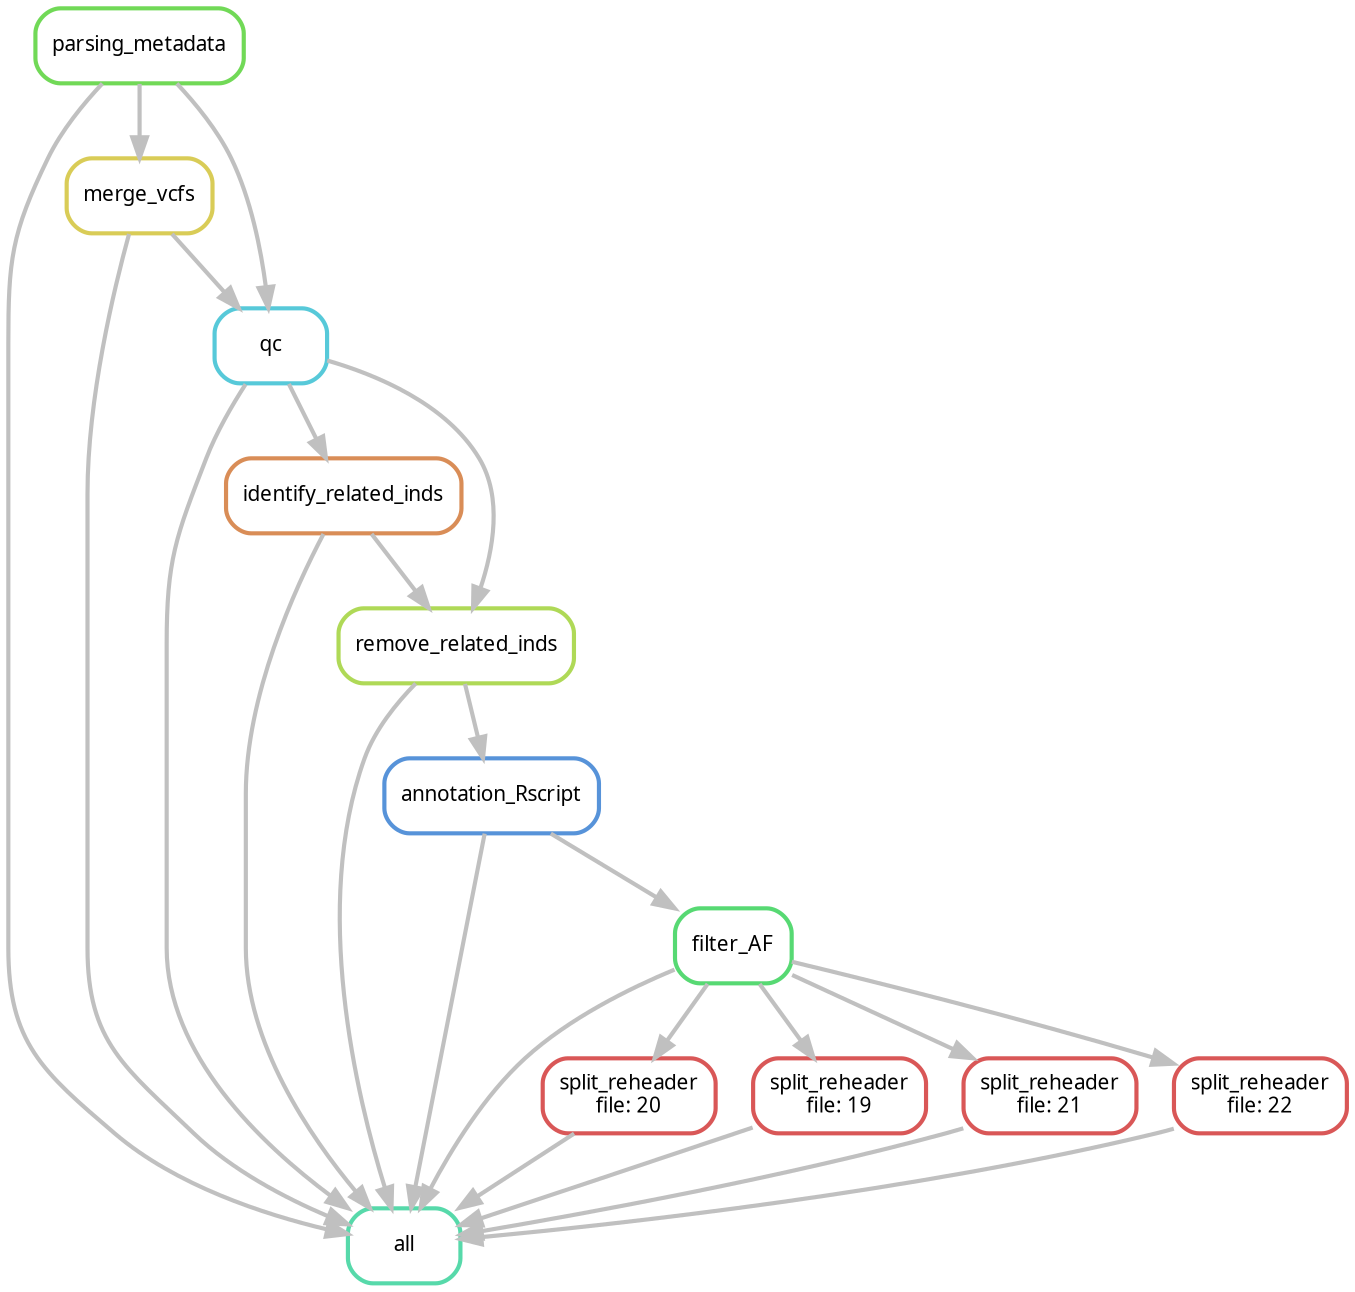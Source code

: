 digraph snakemake_dag {
    graph[bgcolor=white, margin=0];
    node[shape=box, style=rounded, fontname=sans,                 fontsize=10, penwidth=2];
    edge[penwidth=2, color=grey];
	0[label = "all", color = "0.44 0.6 0.85", style="rounded"];
	1[label = "parsing_metadata", color = "0.30 0.6 0.85", style="rounded"];
	2[label = "merge_vcfs", color = "0.15 0.6 0.85", style="rounded"];
	3[label = "qc", color = "0.52 0.6 0.85", style="rounded"];
	4[label = "identify_related_inds", color = "0.07 0.6 0.85", style="rounded"];
	5[label = "remove_related_inds", color = "0.22 0.6 0.85", style="rounded"];
	6[label = "annotation_Rscript", color = "0.59 0.6 0.85", style="rounded"];
	7[label = "filter_AF", color = "0.37 0.6 0.85", style="rounded"];
	8[label = "split_reheader\nfile: 20", color = "0.00 0.6 0.85", style="rounded"];
	9[label = "split_reheader\nfile: 19", color = "0.00 0.6 0.85", style="rounded"];
	10[label = "split_reheader\nfile: 21", color = "0.00 0.6 0.85", style="rounded"];
	11[label = "split_reheader\nfile: 22", color = "0.00 0.6 0.85", style="rounded"];
	1 -> 0
	2 -> 0
	3 -> 0
	4 -> 0
	5 -> 0
	6 -> 0
	7 -> 0
	8 -> 0
	9 -> 0
	10 -> 0
	11 -> 0
	1 -> 2
	1 -> 3
	2 -> 3
	3 -> 4
	4 -> 5
	3 -> 5
	5 -> 6
	6 -> 7
	7 -> 8
	7 -> 9
	7 -> 10
	7 -> 11
}            

